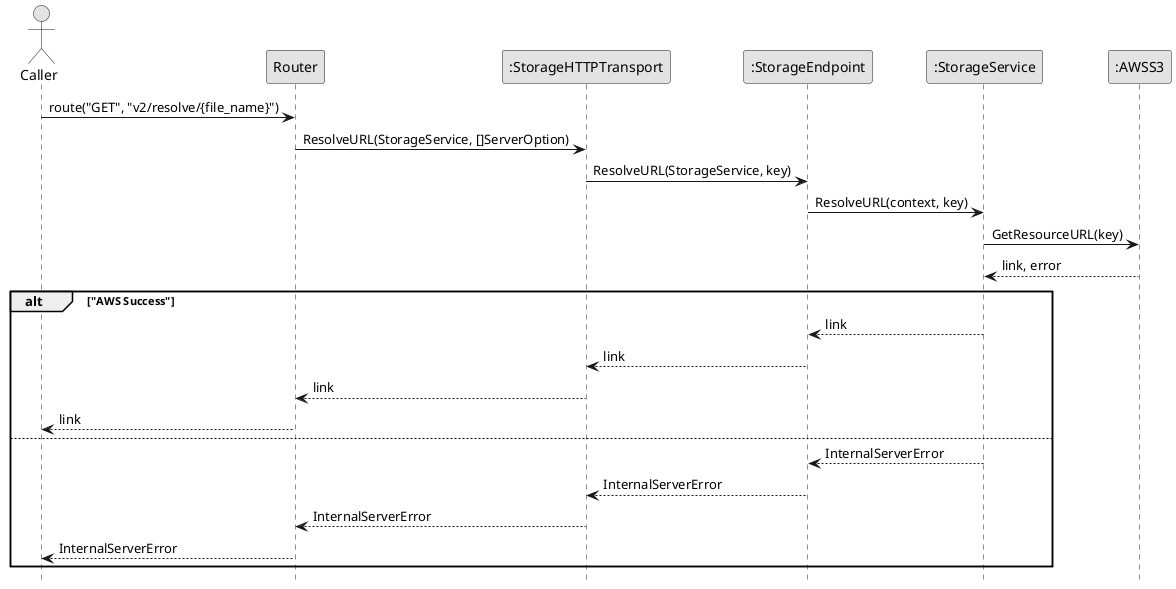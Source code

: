 @startuml Resolve

skinparam Monochrome true
skinparam Shadowing false
hide footbox

actor Caller
participant "Router" as Router
participant ":StorageHTTPTransport" as StorageHTTPTransport
participant ":StorageEndpoint" as StorageEndpoint
participant ":StorageService" as StorageService
participant ":AWSS3" as AWSS3

Caller->Router: route("GET", "v2/resolve/{file_name}")
Router->StorageHTTPTransport: ResolveURL(StorageService, []ServerOption)
StorageHTTPTransport->StorageEndpoint: ResolveURL(StorageService, key)
StorageEndpoint->StorageService: ResolveURL(context, key)
StorageService->AWSS3: GetResourceURL(key)
AWSS3-->StorageService: link, error

alt "AWS Success"
    StorageService-->StorageEndpoint: link
    StorageEndpoint-->StorageHTTPTransport: link
    StorageHTTPTransport-->Router: link
    Router-->Caller: link
else
    StorageService-->StorageEndpoint: InternalServerError
    StorageEndpoint-->StorageHTTPTransport: InternalServerError
    StorageHTTPTransport-->Router: InternalServerError
    Router-->Caller: InternalServerError
end

@enduml